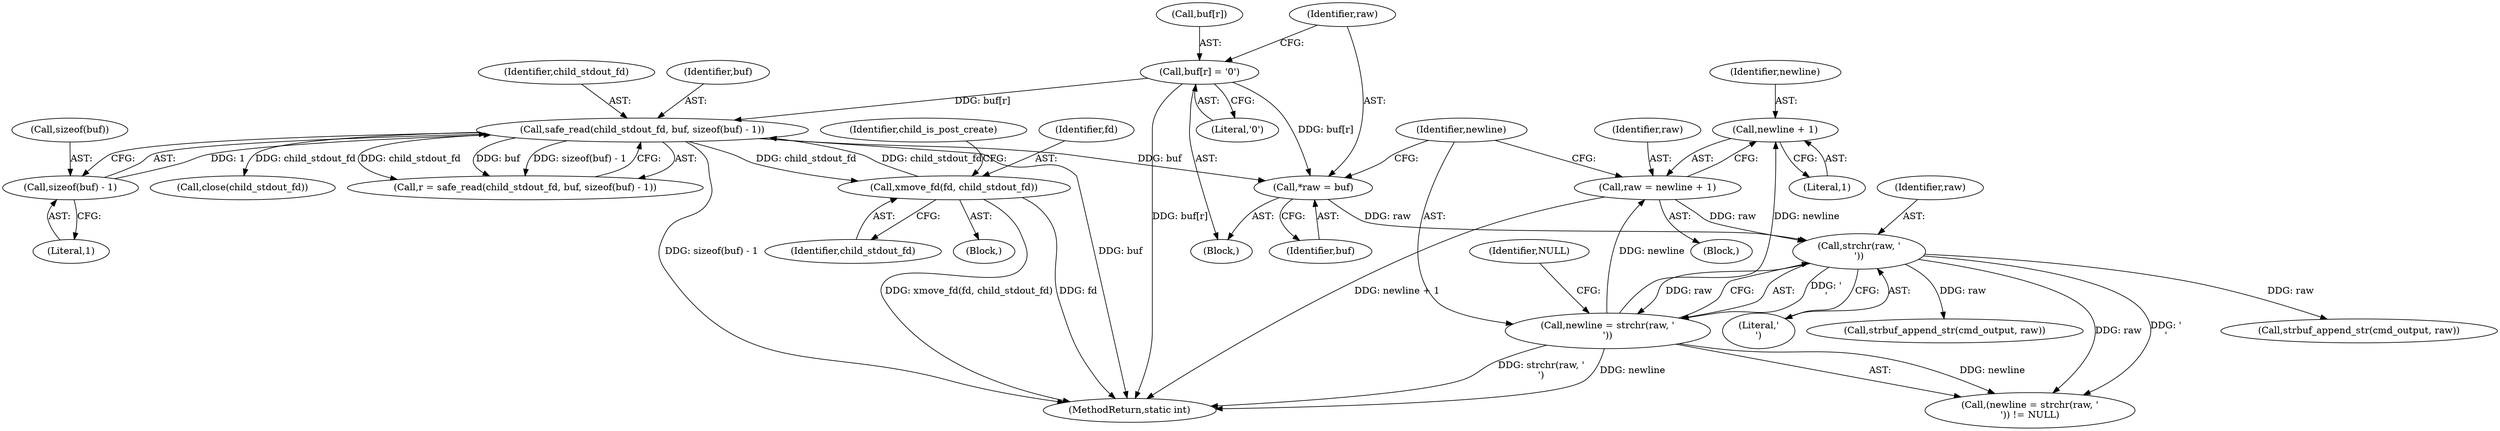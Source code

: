 digraph "0_abrt_8939398b82006ba1fec4ed491339fc075f43fc7c_0@pointer" {
"1000364" [label="(Call,newline + 1)"];
"1000319" [label="(Call,newline = strchr(raw, '\n'))"];
"1000321" [label="(Call,strchr(raw, '\n'))"];
"1000313" [label="(Call,*raw = buf)"];
"1000295" [label="(Call,safe_read(child_stdout_fd, buf, sizeof(buf) - 1))"];
"1000564" [label="(Call,xmove_fd(fd, child_stdout_fd))"];
"1000307" [label="(Call,buf[r] = '\0')"];
"1000298" [label="(Call,sizeof(buf) - 1)"];
"1000362" [label="(Call,raw = newline + 1)"];
"1000314" [label="(Identifier,raw)"];
"1000589" [label="(Call,close(child_stdout_fd))"];
"1000323" [label="(Literal,'\n')"];
"1000330" [label="(Call,strbuf_append_str(cmd_output, raw))"];
"1000365" [label="(Identifier,newline)"];
"1000311" [label="(Literal,'\0')"];
"1000299" [label="(Call,sizeof(buf))"];
"1000564" [label="(Call,xmove_fd(fd, child_stdout_fd))"];
"1000135" [label="(Block,)"];
"1000293" [label="(Call,r = safe_read(child_stdout_fd, buf, sizeof(buf) - 1))"];
"1000295" [label="(Call,safe_read(child_stdout_fd, buf, sizeof(buf) - 1))"];
"1000307" [label="(Call,buf[r] = '\0')"];
"1000568" [label="(Identifier,child_is_post_create)"];
"1000318" [label="(Call,(newline = strchr(raw, '\n')) != NULL)"];
"1000298" [label="(Call,sizeof(buf) - 1)"];
"1000297" [label="(Identifier,buf)"];
"1000321" [label="(Call,strchr(raw, '\n'))"];
"1000322" [label="(Identifier,raw)"];
"1000301" [label="(Literal,1)"];
"1000313" [label="(Call,*raw = buf)"];
"1000364" [label="(Call,newline + 1)"];
"1000315" [label="(Identifier,buf)"];
"1000296" [label="(Identifier,child_stdout_fd)"];
"1000325" [label="(Block,)"];
"1000593" [label="(MethodReturn,static int)"];
"1000565" [label="(Identifier,fd)"];
"1000319" [label="(Call,newline = strchr(raw, '\n'))"];
"1000362" [label="(Call,raw = newline + 1)"];
"1000287" [label="(Block,)"];
"1000566" [label="(Identifier,child_stdout_fd)"];
"1000366" [label="(Literal,1)"];
"1000324" [label="(Identifier,NULL)"];
"1000363" [label="(Identifier,raw)"];
"1000320" [label="(Identifier,newline)"];
"1000367" [label="(Call,strbuf_append_str(cmd_output, raw))"];
"1000308" [label="(Call,buf[r])"];
"1000364" -> "1000362"  [label="AST: "];
"1000364" -> "1000366"  [label="CFG: "];
"1000365" -> "1000364"  [label="AST: "];
"1000366" -> "1000364"  [label="AST: "];
"1000362" -> "1000364"  [label="CFG: "];
"1000319" -> "1000364"  [label="DDG: newline"];
"1000319" -> "1000318"  [label="AST: "];
"1000319" -> "1000321"  [label="CFG: "];
"1000320" -> "1000319"  [label="AST: "];
"1000321" -> "1000319"  [label="AST: "];
"1000324" -> "1000319"  [label="CFG: "];
"1000319" -> "1000593"  [label="DDG: strchr(raw, '\n')"];
"1000319" -> "1000593"  [label="DDG: newline"];
"1000319" -> "1000318"  [label="DDG: newline"];
"1000321" -> "1000319"  [label="DDG: raw"];
"1000321" -> "1000319"  [label="DDG: '\n'"];
"1000319" -> "1000362"  [label="DDG: newline"];
"1000321" -> "1000323"  [label="CFG: "];
"1000322" -> "1000321"  [label="AST: "];
"1000323" -> "1000321"  [label="AST: "];
"1000321" -> "1000318"  [label="DDG: raw"];
"1000321" -> "1000318"  [label="DDG: '\n'"];
"1000313" -> "1000321"  [label="DDG: raw"];
"1000362" -> "1000321"  [label="DDG: raw"];
"1000321" -> "1000330"  [label="DDG: raw"];
"1000321" -> "1000367"  [label="DDG: raw"];
"1000313" -> "1000287"  [label="AST: "];
"1000313" -> "1000315"  [label="CFG: "];
"1000314" -> "1000313"  [label="AST: "];
"1000315" -> "1000313"  [label="AST: "];
"1000320" -> "1000313"  [label="CFG: "];
"1000295" -> "1000313"  [label="DDG: buf"];
"1000307" -> "1000313"  [label="DDG: buf[r]"];
"1000295" -> "1000293"  [label="AST: "];
"1000295" -> "1000298"  [label="CFG: "];
"1000296" -> "1000295"  [label="AST: "];
"1000297" -> "1000295"  [label="AST: "];
"1000298" -> "1000295"  [label="AST: "];
"1000293" -> "1000295"  [label="CFG: "];
"1000295" -> "1000593"  [label="DDG: sizeof(buf) - 1"];
"1000295" -> "1000593"  [label="DDG: buf"];
"1000295" -> "1000293"  [label="DDG: child_stdout_fd"];
"1000295" -> "1000293"  [label="DDG: buf"];
"1000295" -> "1000293"  [label="DDG: sizeof(buf) - 1"];
"1000564" -> "1000295"  [label="DDG: child_stdout_fd"];
"1000307" -> "1000295"  [label="DDG: buf[r]"];
"1000298" -> "1000295"  [label="DDG: 1"];
"1000295" -> "1000564"  [label="DDG: child_stdout_fd"];
"1000295" -> "1000589"  [label="DDG: child_stdout_fd"];
"1000564" -> "1000135"  [label="AST: "];
"1000564" -> "1000566"  [label="CFG: "];
"1000565" -> "1000564"  [label="AST: "];
"1000566" -> "1000564"  [label="AST: "];
"1000568" -> "1000564"  [label="CFG: "];
"1000564" -> "1000593"  [label="DDG: fd"];
"1000564" -> "1000593"  [label="DDG: xmove_fd(fd, child_stdout_fd)"];
"1000307" -> "1000287"  [label="AST: "];
"1000307" -> "1000311"  [label="CFG: "];
"1000308" -> "1000307"  [label="AST: "];
"1000311" -> "1000307"  [label="AST: "];
"1000314" -> "1000307"  [label="CFG: "];
"1000307" -> "1000593"  [label="DDG: buf[r]"];
"1000298" -> "1000301"  [label="CFG: "];
"1000299" -> "1000298"  [label="AST: "];
"1000301" -> "1000298"  [label="AST: "];
"1000362" -> "1000325"  [label="AST: "];
"1000363" -> "1000362"  [label="AST: "];
"1000320" -> "1000362"  [label="CFG: "];
"1000362" -> "1000593"  [label="DDG: newline + 1"];
}
